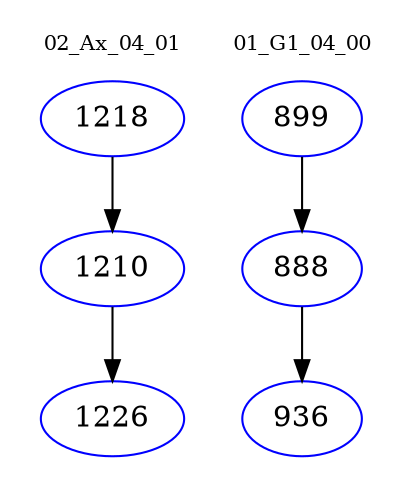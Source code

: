 digraph{
subgraph cluster_0 {
color = white
label = "02_Ax_04_01";
fontsize=10;
T0_1218 [label="1218", color="blue"]
T0_1218 -> T0_1210 [color="black"]
T0_1210 [label="1210", color="blue"]
T0_1210 -> T0_1226 [color="black"]
T0_1226 [label="1226", color="blue"]
}
subgraph cluster_1 {
color = white
label = "01_G1_04_00";
fontsize=10;
T1_899 [label="899", color="blue"]
T1_899 -> T1_888 [color="black"]
T1_888 [label="888", color="blue"]
T1_888 -> T1_936 [color="black"]
T1_936 [label="936", color="blue"]
}
}
